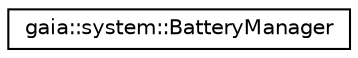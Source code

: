 digraph G
{
  edge [fontname="Helvetica",fontsize="10",labelfontname="Helvetica",labelfontsize="10"];
  node [fontname="Helvetica",fontsize="10",shape=record];
  rankdir=LR;
  Node1 [label="gaia::system::BatteryManager",height=0.2,width=0.4,color="black", fillcolor="white", style="filled",URL="$dc/d80/classgaia_1_1system_1_1_battery_manager.html",tooltip="The BatteryManager class contains strings and constants used for values in the android.content.Intent#ACTION_BATTERY_CHANGED Intent."];
}
